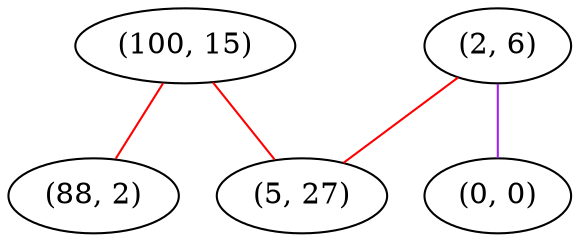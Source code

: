 graph "" {
"(100, 15)";
"(2, 6)";
"(88, 2)";
"(0, 0)";
"(5, 27)";
"(100, 15)" -- "(88, 2)"  [color=red, key=0, weight=1];
"(100, 15)" -- "(5, 27)"  [color=red, key=0, weight=1];
"(2, 6)" -- "(0, 0)"  [color=purple, key=0, weight=4];
"(2, 6)" -- "(5, 27)"  [color=red, key=0, weight=1];
}
